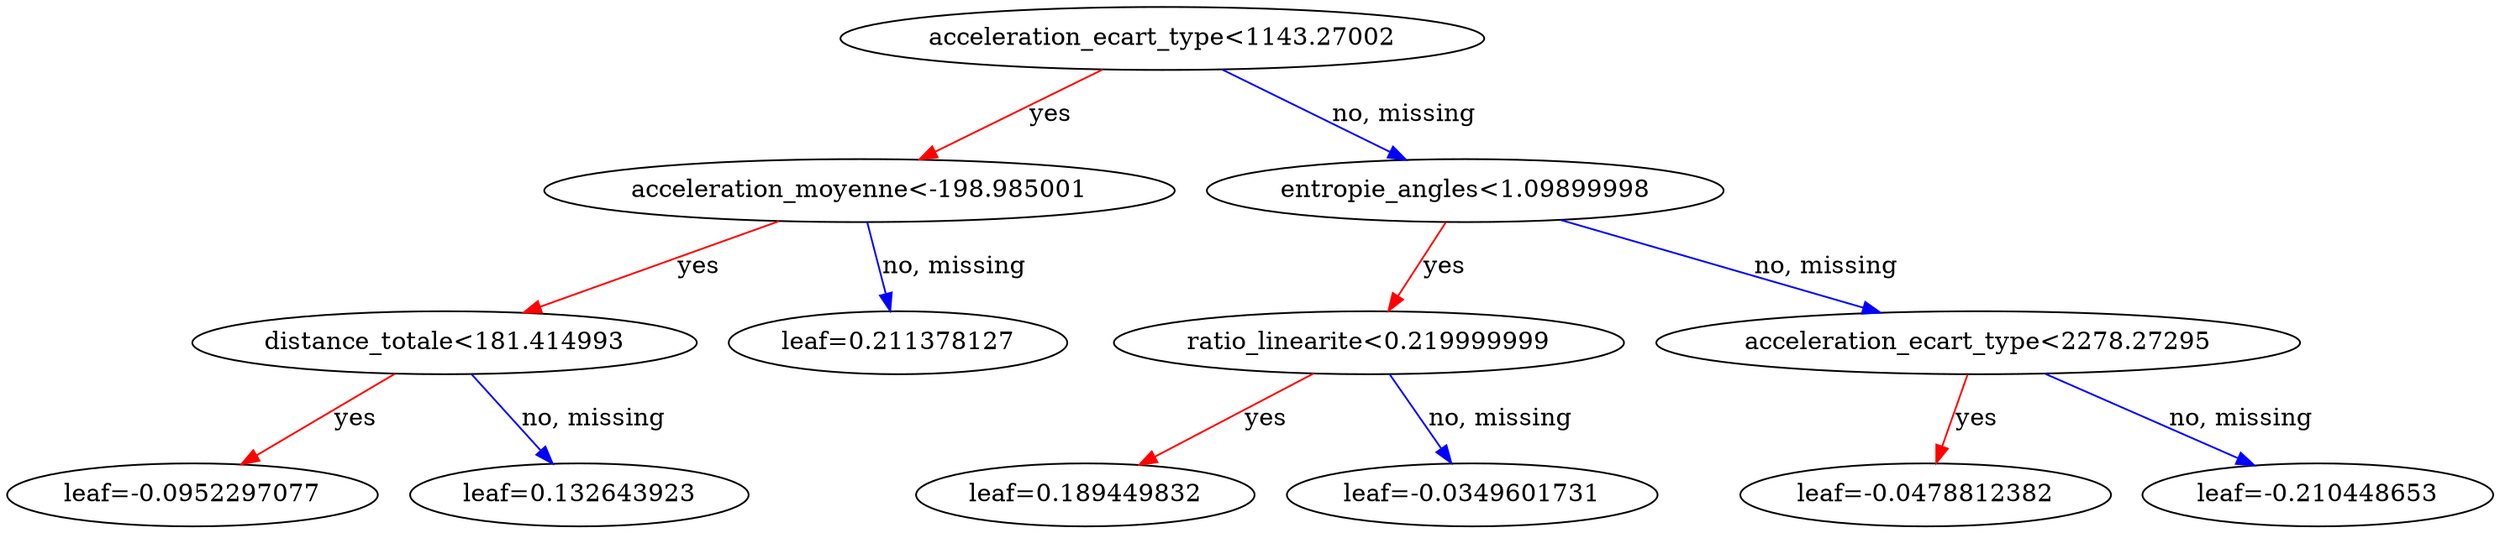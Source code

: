digraph {
    graph [ rankdir=TB ]

    0 [ label="acceleration_ecart_type<1143.27002" ]
    0 -> 1 [label="yes" color="#FF0000"]
    0 -> 2 [label="no, missing" color="#0000FF"]

    1 [ label="acceleration_moyenne<-198.985001" ]
    1 -> 3 [label="yes" color="#FF0000"]
    1 -> 4 [label="no, missing" color="#0000FF"]

    3 [ label="distance_totale<181.414993" ]
    3 -> 7 [label="yes" color="#FF0000"]
    3 -> 8 [label="no, missing" color="#0000FF"]

    7 [ label="leaf=-0.0952297077" ]

    8 [ label="leaf=0.132643923" ]

    4 [ label="leaf=0.211378127" ]

    2 [ label="entropie_angles<1.09899998" ]
    2 -> 5 [label="yes" color="#FF0000"]
    2 -> 6 [label="no, missing" color="#0000FF"]

    5 [ label="ratio_linearite<0.219999999" ]
    5 -> 9 [label="yes" color="#FF0000"]
    5 -> 10 [label="no, missing" color="#0000FF"]

    9 [ label="leaf=0.189449832" ]

    10 [ label="leaf=-0.0349601731" ]

    6 [ label="acceleration_ecart_type<2278.27295" ]
    6 -> 11 [label="yes" color="#FF0000"]
    6 -> 12 [label="no, missing" color="#0000FF"]

    11 [ label="leaf=-0.0478812382" ]

    12 [ label="leaf=-0.210448653" ]
}
